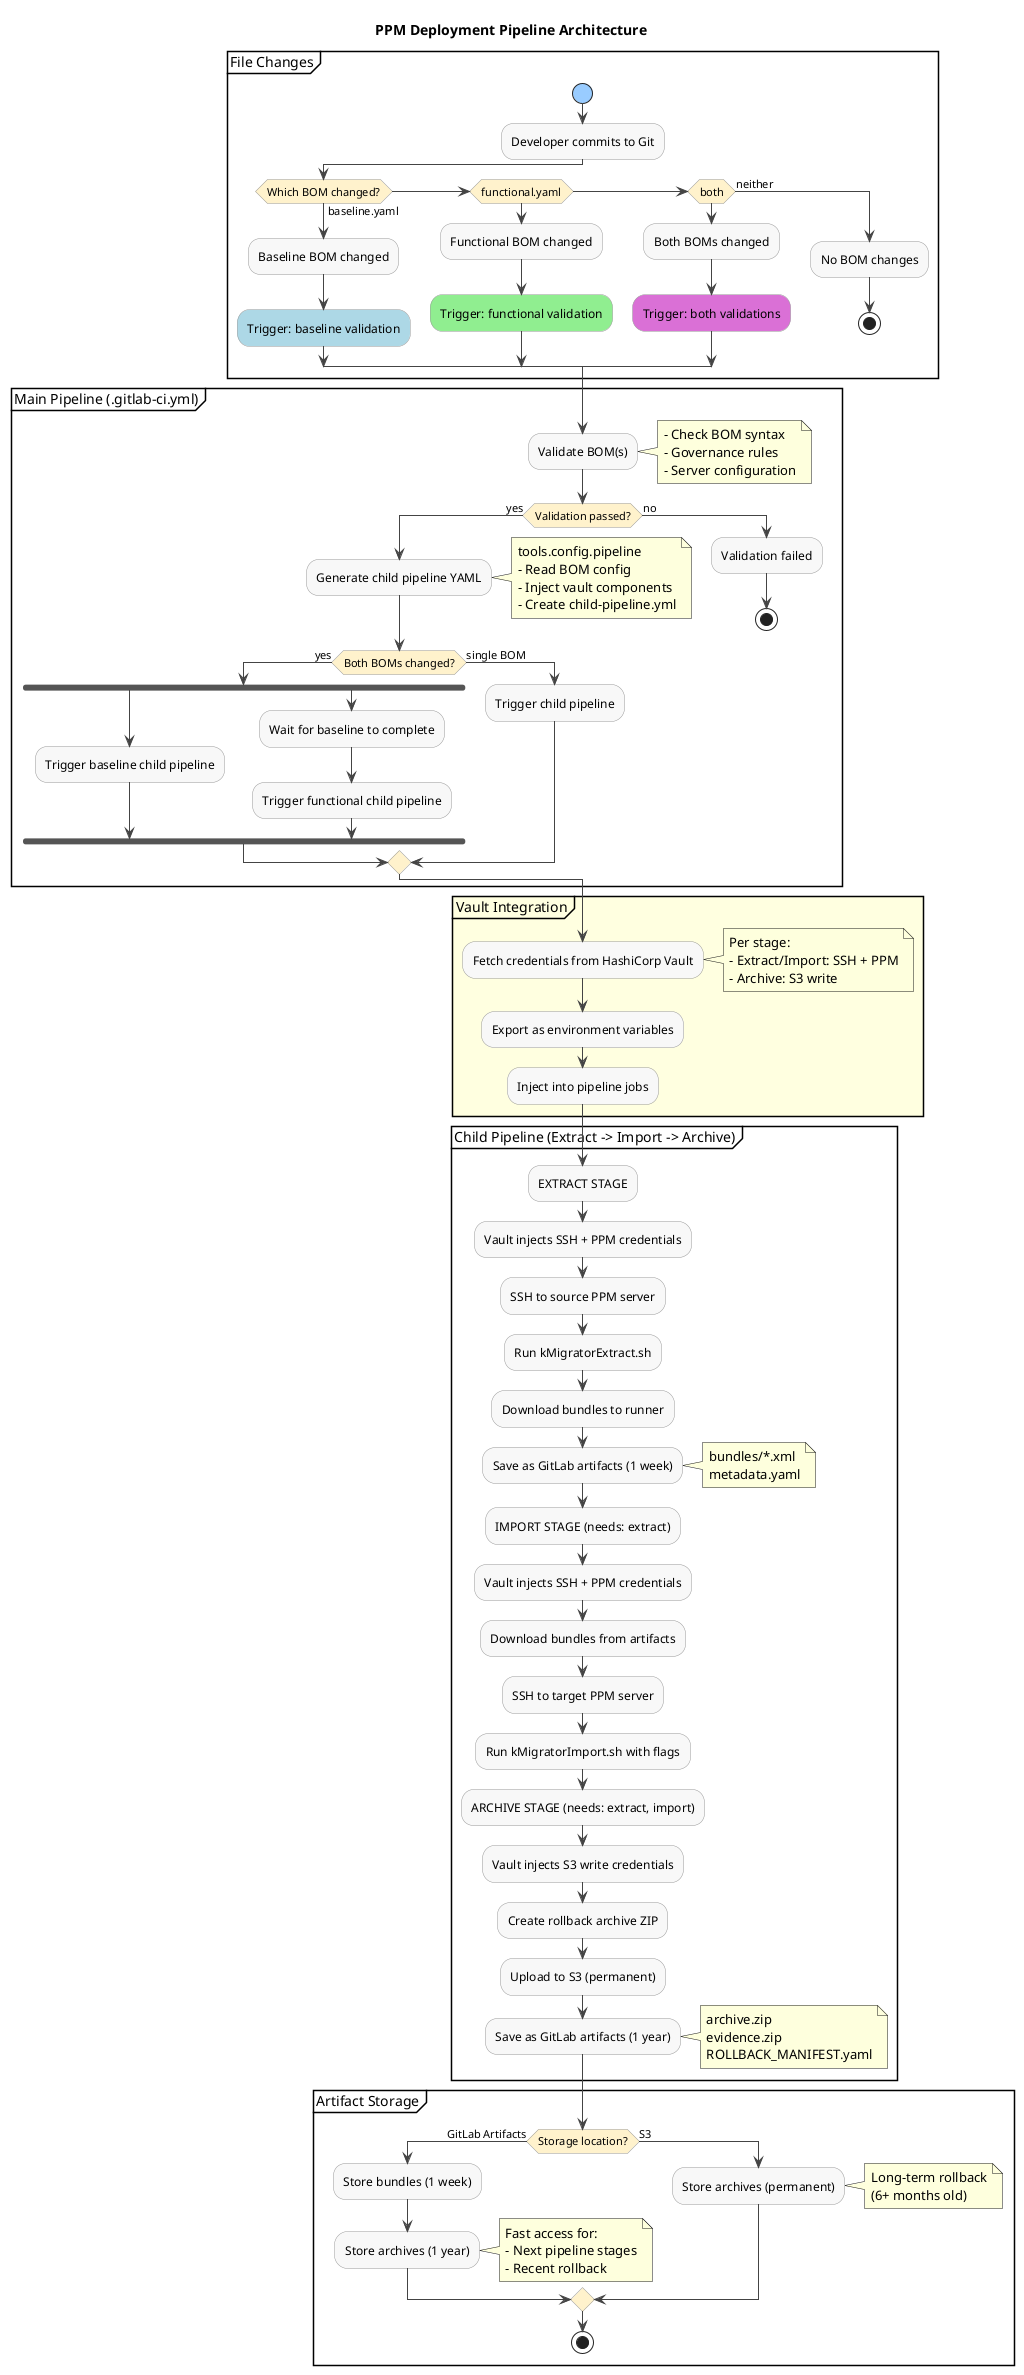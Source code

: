 @startuml
title PPM Deployment Pipeline Architecture

skinparam activity {
  ArrowColor #444
  StartColor #99ccff
  EndColor #ffcccc
  BackgroundColor #f8f8f8
  DiamondBackgroundColor #fff2cc
  BorderColor #999
}
skinparam shadowing false
skinparam defaultTextAlignment left

partition "File Changes" {
  start
  :Developer commits to Git;
  if (Which BOM changed?) then (baseline.yaml)
    :Baseline BOM changed;
    #lightblue:Trigger: baseline validation;
  elseif (functional.yaml) then
    :Functional BOM changed;
    #lightgreen:Trigger: functional validation;
  elseif (both) then
    :Both BOMs changed;
    #orchid:Trigger: both validations;
  else (neither)
    :No BOM changes;
    stop
  endif
}

partition "Main Pipeline (.gitlab-ci.yml)" {
  :Validate BOM(s);
  note right
    - Check BOM syntax
    - Governance rules
    - Server configuration
  end note

  if (Validation passed?) then (yes)
    :Generate child pipeline YAML;
    note right
      tools.config.pipeline
      - Read BOM config
      - Inject vault components
      - Create child-pipeline.yml
    end note

    if (Both BOMs changed?) then (yes)
      fork
        :Trigger baseline child pipeline;
      fork again
        :Wait for baseline to complete;
        :Trigger functional child pipeline;
      end fork
    else (single BOM)
      :Trigger child pipeline;
    endif
  else (no)
    :Validation failed;
    stop
  endif
}

partition "Vault Integration" #lightyellow {
  :Fetch credentials from HashiCorp Vault;
  note right
    Per stage:
    - Extract/Import: SSH + PPM
    - Archive: S3 write
  end note
  :Export as environment variables;
  :Inject into pipeline jobs;
}

partition "Child Pipeline (Extract -> Import -> Archive)" {
  :EXTRACT STAGE;
  :Vault injects SSH + PPM credentials;
  :SSH to source PPM server;
  :Run kMigratorExtract.sh;
  :Download bundles to runner;
  :Save as GitLab artifacts (1 week);
  note right
    bundles/*.xml
    metadata.yaml
  end note

  :IMPORT STAGE (needs: extract);
  :Vault injects SSH + PPM credentials;
  :Download bundles from artifacts;
  :SSH to target PPM server;
  :Run kMigratorImport.sh with flags;

  :ARCHIVE STAGE (needs: extract, import);
  :Vault injects S3 write credentials;
  :Create rollback archive ZIP;
  :Upload to S3 (permanent);
  :Save as GitLab artifacts (1 year);
  note right
    archive.zip
    evidence.zip
    ROLLBACK_MANIFEST.yaml
  end note
}

partition "Artifact Storage" {
  if (Storage location?) then (GitLab Artifacts)
    :Store bundles (1 week);
    :Store archives (1 year);
    note right
      Fast access for:
      - Next pipeline stages
      - Recent rollback
    end note
  else (S3)
    :Store archives (permanent);
    note right
      Long-term rollback
      (6+ months old)
    end note
  endif
  stop
}

@enduml

